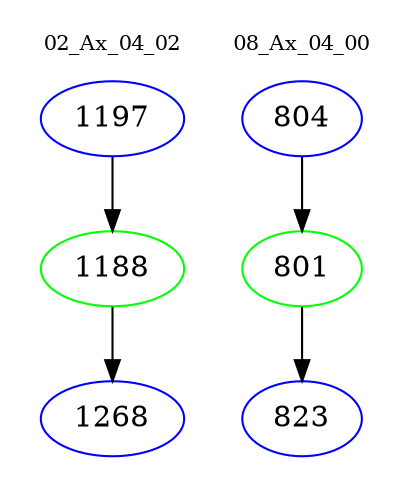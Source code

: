 digraph{
subgraph cluster_0 {
color = white
label = "02_Ax_04_02";
fontsize=10;
T0_1197 [label="1197", color="blue"]
T0_1197 -> T0_1188 [color="black"]
T0_1188 [label="1188", color="green"]
T0_1188 -> T0_1268 [color="black"]
T0_1268 [label="1268", color="blue"]
}
subgraph cluster_1 {
color = white
label = "08_Ax_04_00";
fontsize=10;
T1_804 [label="804", color="blue"]
T1_804 -> T1_801 [color="black"]
T1_801 [label="801", color="green"]
T1_801 -> T1_823 [color="black"]
T1_823 [label="823", color="blue"]
}
}
